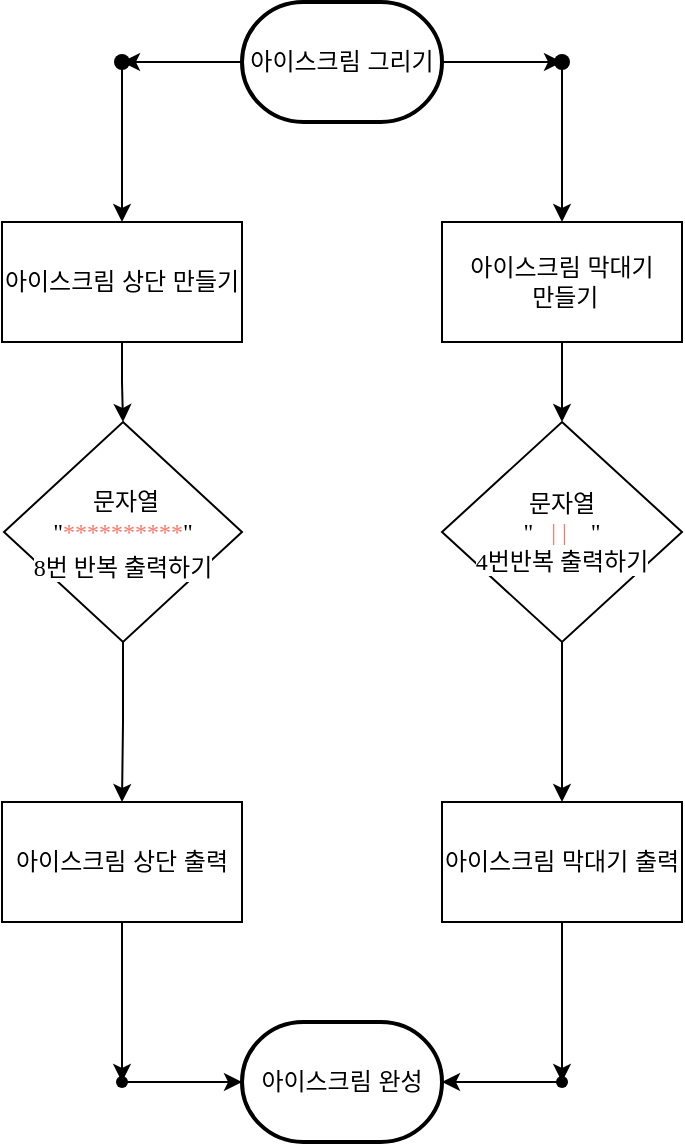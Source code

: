 <mxfile version="15.9.1" type="github">
  <diagram id="HRE3wdy9X-8jivXJD9Lz" name="Page-1">
    <mxGraphModel dx="441" dy="635" grid="1" gridSize="10" guides="1" tooltips="1" connect="1" arrows="1" fold="1" page="1" pageScale="1" pageWidth="827" pageHeight="1169" math="0" shadow="0">
      <root>
        <mxCell id="0" />
        <mxCell id="1" parent="0" />
        <mxCell id="54Wu9B7z_5bbS7SCBlU6-20" value="" style="edgeStyle=orthogonalEdgeStyle;rounded=0;orthogonalLoop=1;jettySize=auto;html=1;" edge="1" parent="1" source="54Wu9B7z_5bbS7SCBlU6-1" target="54Wu9B7z_5bbS7SCBlU6-16">
          <mxGeometry relative="1" as="geometry" />
        </mxCell>
        <mxCell id="54Wu9B7z_5bbS7SCBlU6-22" value="" style="edgeStyle=orthogonalEdgeStyle;rounded=0;orthogonalLoop=1;jettySize=auto;html=1;" edge="1" parent="1" source="54Wu9B7z_5bbS7SCBlU6-1" target="54Wu9B7z_5bbS7SCBlU6-21">
          <mxGeometry relative="1" as="geometry" />
        </mxCell>
        <mxCell id="54Wu9B7z_5bbS7SCBlU6-1" value="아이스크림 그리기" style="strokeWidth=2;html=1;shape=mxgraph.flowchart.terminator;whiteSpace=wrap;" vertex="1" parent="1">
          <mxGeometry x="290" y="100" width="100" height="60" as="geometry" />
        </mxCell>
        <mxCell id="54Wu9B7z_5bbS7SCBlU6-2" value="아이스크림 완성" style="strokeWidth=2;html=1;shape=mxgraph.flowchart.terminator;whiteSpace=wrap;" vertex="1" parent="1">
          <mxGeometry x="290" y="610" width="100" height="60" as="geometry" />
        </mxCell>
        <mxCell id="54Wu9B7z_5bbS7SCBlU6-38" value="" style="edgeStyle=orthogonalEdgeStyle;rounded=0;orthogonalLoop=1;jettySize=auto;html=1;fontColor=#FFFFFF;" edge="1" parent="1" source="54Wu9B7z_5bbS7SCBlU6-3" target="54Wu9B7z_5bbS7SCBlU6-37">
          <mxGeometry relative="1" as="geometry" />
        </mxCell>
        <mxCell id="54Wu9B7z_5bbS7SCBlU6-3" value="아이스크림 상단 출력" style="rounded=0;whiteSpace=wrap;html=1;" vertex="1" parent="1">
          <mxGeometry x="170" y="500" width="120" height="60" as="geometry" />
        </mxCell>
        <mxCell id="54Wu9B7z_5bbS7SCBlU6-41" value="" style="edgeStyle=orthogonalEdgeStyle;rounded=0;orthogonalLoop=1;jettySize=auto;html=1;fontColor=#FFFFFF;" edge="1" parent="1" source="54Wu9B7z_5bbS7SCBlU6-4" target="54Wu9B7z_5bbS7SCBlU6-40">
          <mxGeometry relative="1" as="geometry" />
        </mxCell>
        <mxCell id="54Wu9B7z_5bbS7SCBlU6-4" value="아이스크림 막대기 출력" style="rounded=0;whiteSpace=wrap;html=1;" vertex="1" parent="1">
          <mxGeometry x="390" y="500" width="120" height="60" as="geometry" />
        </mxCell>
        <mxCell id="54Wu9B7z_5bbS7SCBlU6-24" value="" style="edgeStyle=orthogonalEdgeStyle;rounded=0;orthogonalLoop=1;jettySize=auto;html=1;" edge="1" parent="1" source="54Wu9B7z_5bbS7SCBlU6-8" target="54Wu9B7z_5bbS7SCBlU6-11">
          <mxGeometry relative="1" as="geometry" />
        </mxCell>
        <mxCell id="54Wu9B7z_5bbS7SCBlU6-8" value="아이스크림 상단 만들기" style="rounded=0;whiteSpace=wrap;html=1;" vertex="1" parent="1">
          <mxGeometry x="170" y="210" width="120" height="60" as="geometry" />
        </mxCell>
        <mxCell id="54Wu9B7z_5bbS7SCBlU6-26" value="" style="edgeStyle=orthogonalEdgeStyle;rounded=0;orthogonalLoop=1;jettySize=auto;html=1;fontColor=#FFFFFF;" edge="1" parent="1" source="54Wu9B7z_5bbS7SCBlU6-10" target="54Wu9B7z_5bbS7SCBlU6-25">
          <mxGeometry relative="1" as="geometry" />
        </mxCell>
        <mxCell id="54Wu9B7z_5bbS7SCBlU6-10" value="아이스크림 막대기&lt;br&gt;&amp;nbsp;만들기" style="rounded=0;whiteSpace=wrap;html=1;" vertex="1" parent="1">
          <mxGeometry x="390" y="210" width="120" height="60" as="geometry" />
        </mxCell>
        <mxCell id="54Wu9B7z_5bbS7SCBlU6-35" value="" style="edgeStyle=orthogonalEdgeStyle;rounded=0;orthogonalLoop=1;jettySize=auto;html=1;fontColor=#FFFFFF;" edge="1" parent="1" source="54Wu9B7z_5bbS7SCBlU6-11" target="54Wu9B7z_5bbS7SCBlU6-3">
          <mxGeometry relative="1" as="geometry" />
        </mxCell>
        <mxCell id="54Wu9B7z_5bbS7SCBlU6-11" value="&lt;p class=&quot;p1&quot; style=&quot;margin: 0px ; font-stretch: normal ; line-height: normal ; font-family: &amp;#34;menlo&amp;#34; ; color: rgb(252 , 116 , 103)&quot;&gt;&lt;span style=&quot;color: rgb(0 , 0 , 0) ; background-color: rgb(255 , 255 , 255)&quot;&gt;&amp;nbsp;문자열&lt;/span&gt;&lt;/p&gt;&lt;span style=&quot;font-family: &amp;#34;menlo&amp;#34; ; background-color: rgb(255 , 255 , 255)&quot;&gt;&quot;&lt;/span&gt;&lt;span style=&quot;background-color: rgb(255 , 255 , 255) ; color: rgb(252 , 116 , 103) ; font-family: &amp;#34;menlo&amp;#34;&quot;&gt;**********&lt;/span&gt;&lt;span style=&quot;font-family: &amp;#34;menlo&amp;#34; ; background-color: rgb(255 , 255 , 255)&quot;&gt;&quot;&lt;/span&gt;&lt;p class=&quot;p1&quot; style=&quot;margin: 0px ; font-stretch: normal ; line-height: normal ; font-family: &amp;#34;menlo&amp;#34;&quot;&gt;&lt;span style=&quot;background-color: rgb(255 , 255 , 255)&quot;&gt;8번 반복 출력하기&lt;/span&gt;&lt;/p&gt;" style="rhombus;whiteSpace=wrap;html=1;" vertex="1" parent="1">
          <mxGeometry x="171" y="310" width="119" height="110" as="geometry" />
        </mxCell>
        <mxCell id="54Wu9B7z_5bbS7SCBlU6-18" value="" style="edgeStyle=orthogonalEdgeStyle;rounded=0;orthogonalLoop=1;jettySize=auto;html=1;" edge="1" parent="1" source="54Wu9B7z_5bbS7SCBlU6-16" target="54Wu9B7z_5bbS7SCBlU6-8">
          <mxGeometry relative="1" as="geometry" />
        </mxCell>
        <mxCell id="54Wu9B7z_5bbS7SCBlU6-16" value="" style="shape=waypoint;size=6;pointerEvents=1;points=[];fillColor=rgb(255, 255, 255);resizable=0;rotatable=0;perimeter=centerPerimeter;snapToPoint=1;strokeWidth=2;" vertex="1" parent="1">
          <mxGeometry x="210" y="110" width="40" height="40" as="geometry" />
        </mxCell>
        <mxCell id="54Wu9B7z_5bbS7SCBlU6-23" value="" style="edgeStyle=orthogonalEdgeStyle;rounded=0;orthogonalLoop=1;jettySize=auto;html=1;" edge="1" parent="1" source="54Wu9B7z_5bbS7SCBlU6-21" target="54Wu9B7z_5bbS7SCBlU6-10">
          <mxGeometry relative="1" as="geometry" />
        </mxCell>
        <mxCell id="54Wu9B7z_5bbS7SCBlU6-21" value="" style="shape=waypoint;size=6;pointerEvents=1;points=[];fillColor=rgb(255, 255, 255);resizable=0;rotatable=0;perimeter=centerPerimeter;snapToPoint=1;strokeWidth=2;" vertex="1" parent="1">
          <mxGeometry x="430" y="110" width="40" height="40" as="geometry" />
        </mxCell>
        <mxCell id="54Wu9B7z_5bbS7SCBlU6-36" value="" style="edgeStyle=orthogonalEdgeStyle;rounded=0;orthogonalLoop=1;jettySize=auto;html=1;fontColor=#FFFFFF;" edge="1" parent="1" source="54Wu9B7z_5bbS7SCBlU6-25" target="54Wu9B7z_5bbS7SCBlU6-4">
          <mxGeometry relative="1" as="geometry" />
        </mxCell>
        <mxCell id="54Wu9B7z_5bbS7SCBlU6-25" value="&lt;span style=&quot;font-family: &amp;#34;menlo&amp;#34; ; background-color: rgb(255 , 255 , 255)&quot;&gt;문자열&lt;/span&gt;&lt;span style=&quot;font-family: &amp;#34;menlo&amp;#34; ; background-color: rgb(255 , 255 , 255)&quot;&gt;&lt;br&gt;&quot;&lt;/span&gt;&lt;span class=&quot;Apple-converted-space&quot; style=&quot;color: rgb(252 , 116 , 103) ; font-family: &amp;#34;menlo&amp;#34;&quot;&gt;&amp;nbsp; &amp;nbsp;&lt;/span&gt;&lt;span style=&quot;background-color: rgb(255 , 255 , 255) ; color: rgb(252 , 116 , 103) ; font-family: &amp;#34;menlo&amp;#34;&quot;&gt;| | &lt;/span&gt;&lt;span class=&quot;Apple-converted-space&quot; style=&quot;color: rgb(252 , 116 , 103) ; font-family: &amp;#34;menlo&amp;#34;&quot;&gt;&amp;nbsp; &amp;nbsp;&lt;/span&gt;&lt;span style=&quot;font-family: &amp;#34;menlo&amp;#34; ; background-color: rgb(255 , 255 , 255)&quot;&gt;&quot;&lt;br&gt;4번반복 출력하기&lt;br&gt;&lt;/span&gt;" style="rhombus;whiteSpace=wrap;html=1;" vertex="1" parent="1">
          <mxGeometry x="390" y="310" width="120" height="110" as="geometry" />
        </mxCell>
        <mxCell id="54Wu9B7z_5bbS7SCBlU6-39" value="" style="edgeStyle=orthogonalEdgeStyle;rounded=0;orthogonalLoop=1;jettySize=auto;html=1;fontColor=#FFFFFF;" edge="1" parent="1" source="54Wu9B7z_5bbS7SCBlU6-37" target="54Wu9B7z_5bbS7SCBlU6-2">
          <mxGeometry relative="1" as="geometry" />
        </mxCell>
        <mxCell id="54Wu9B7z_5bbS7SCBlU6-37" value="" style="shape=waypoint;size=6;pointerEvents=1;points=[];fillColor=rgb(255, 255, 255);resizable=0;rotatable=0;perimeter=centerPerimeter;snapToPoint=1;rounded=0;" vertex="1" parent="1">
          <mxGeometry x="210" y="620" width="40" height="40" as="geometry" />
        </mxCell>
        <mxCell id="54Wu9B7z_5bbS7SCBlU6-42" value="" style="edgeStyle=orthogonalEdgeStyle;rounded=0;orthogonalLoop=1;jettySize=auto;html=1;fontColor=#FFFFFF;" edge="1" parent="1" source="54Wu9B7z_5bbS7SCBlU6-40" target="54Wu9B7z_5bbS7SCBlU6-2">
          <mxGeometry relative="1" as="geometry" />
        </mxCell>
        <mxCell id="54Wu9B7z_5bbS7SCBlU6-40" value="" style="shape=waypoint;size=6;pointerEvents=1;points=[];fillColor=rgb(255, 255, 255);resizable=0;rotatable=0;perimeter=centerPerimeter;snapToPoint=1;rounded=0;" vertex="1" parent="1">
          <mxGeometry x="430" y="620" width="40" height="40" as="geometry" />
        </mxCell>
      </root>
    </mxGraphModel>
  </diagram>
</mxfile>
